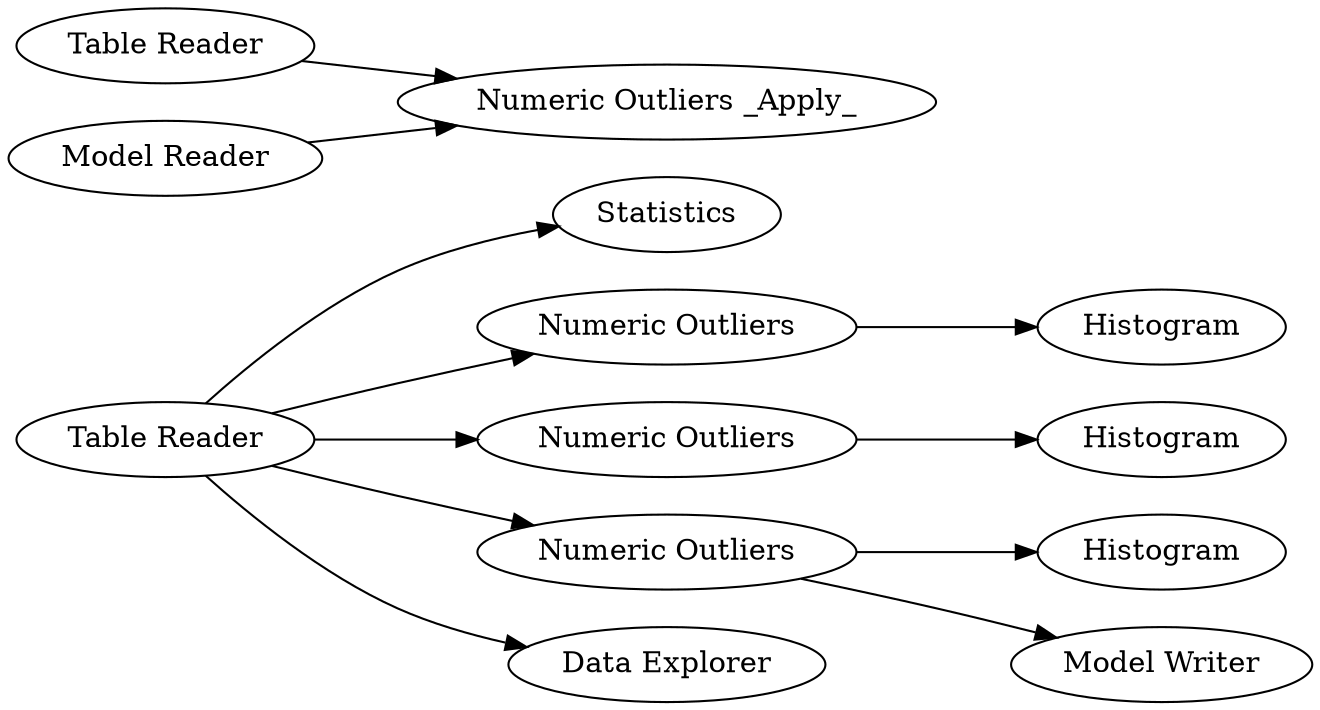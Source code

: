 digraph {
	2 [label=Statistics]
	3 [label="Numeric Outliers"]
	4 [label="Numeric Outliers"]
	5 [label="Numeric Outliers"]
	7 [label="Numeric Outliers _Apply_"]
	16 [label=Histogram]
	17 [label=Histogram]
	18 [label=Histogram]
	19 [label="Data Explorer"]
	20 [label="Table Reader"]
	21 [label="Model Writer"]
	22 [label="Table Reader"]
	23 [label="Model Reader"]
	3 -> 17
	4 -> 16
	5 -> 21
	5 -> 18
	20 -> 7
	22 -> 3
	22 -> 19
	22 -> 4
	22 -> 2
	22 -> 5
	23 -> 7
	rankdir=LR
}
